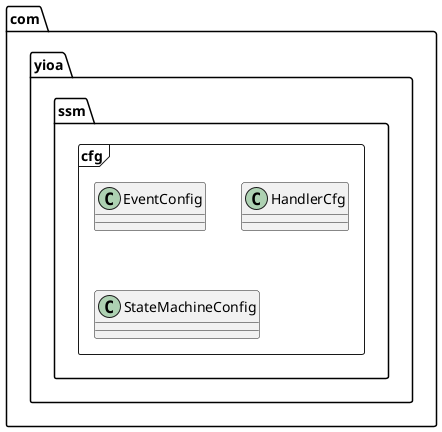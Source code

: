 @startuml

package com.yioa.ssm.cfg <<Frame>>{
    class EventConfig
    class HandlerCfg
    class StateMachineConfig
}


@enduml